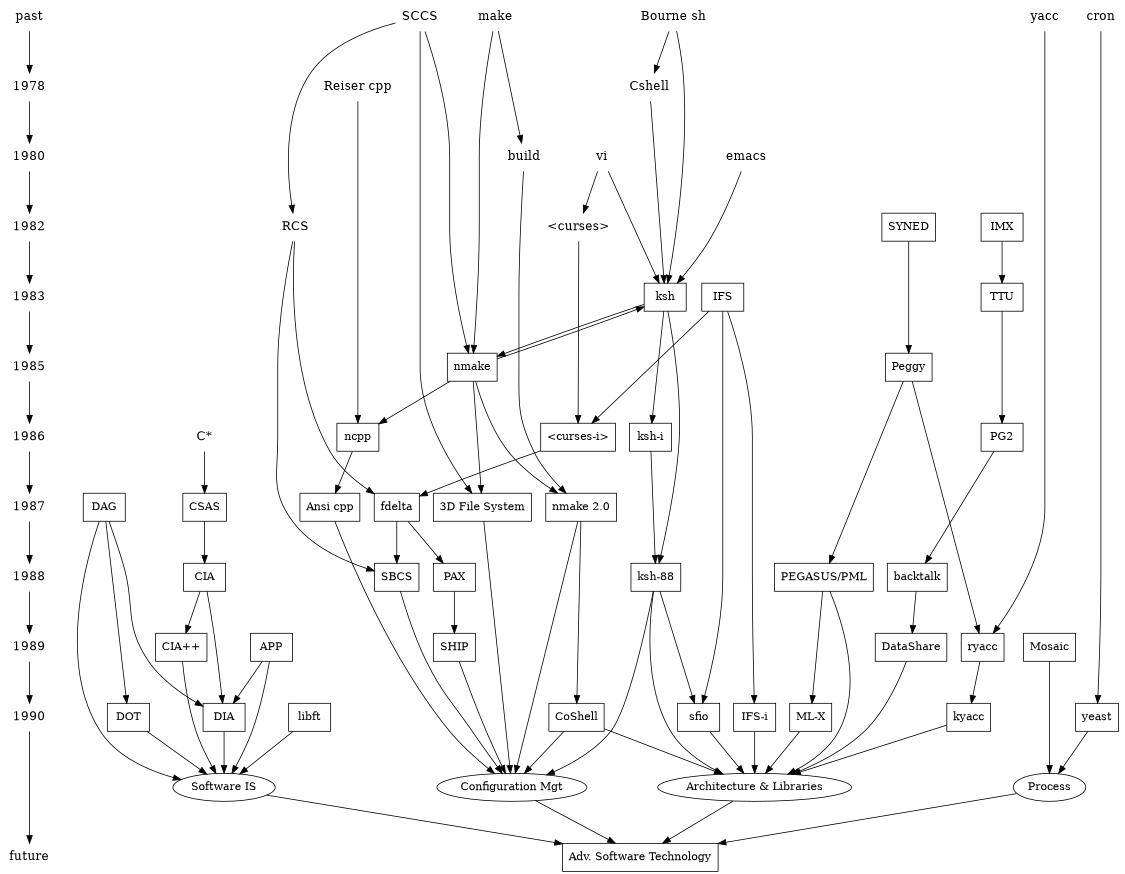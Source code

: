 digraph asde91 {
ranksep=.75;
size = "7.5,7.5";
	{
		node [shape=plaintext, fontsize=16];

		/* the time-line graph */
		past -> 1978 -> 1980 -> 1982 -> 1983 -> 1985 -> 1986 ->
				1987 -> 1988 -> 1989 -> 1990 -> "future";

		/* ancestor programs */

		"Bourne sh"; "make"; "SCCS"; "yacc"; "cron"; "Reiser cpp";
		"Cshell"; "emacs"; "build"; "vi"; "<curses>"; "RCS"; "C*";
	}

	{ rank = same;
		"Software IS"; "Configuration Mgt"; "Architecture & Libraries";
		"Process";
	};

	node [shape=box];

	{ rank = same; "past"; "SCCS"; "make"; "Bourne sh"; "yacc"; "cron"; }
	{ rank = same; 1978; "Reiser cpp"; "Cshell"; }
	{ rank = same; 1980; "build"; "emacs"; "vi"; }
	{ rank = same; 1982; "RCS"; "<curses>"; "IMX"; "SYNED"; }
	{ rank = same; 1983; "ksh"; "IFS"; "TTU"; }
	{ rank = same; 1985; "nmake"; "Peggy"; }
	{ rank = same; 1986; "C*"; "ncpp"; "ksh-i"; "<curses-i>"; "PG2"; }
	{ rank = same; 1987; "Ansi cpp"; "nmake 2.0"; "3D File System"; "fdelta";
		"DAG"; "CSAS";}
	{ rank = same; 1988; "CIA"; "SBCS"; "ksh-88"; "PEGASUS/PML"; "PAX";
		"backtalk"; }
	{ rank = same; 1989; "CIA++"; "APP"; "SHIP"; "DataShare"; "ryacc";
		"Mosaic"; }
	{ rank = same; 1990; "libft"; "CoShell"; "DIA"; "IFS-i"; "kyacc"; "sfio";
		"yeast"; "ML-X"; "DOT";  }
	{ rank = same; "future"; "Adv. Software Technology"; }

	"PEGASUS/PML" -> "ML-X";
	"SCCS" -> "nmake";
	"SCCS" -> "3D File System";
	"SCCS" -> "RCS";
	"make" -> "nmake";
	"make" -> "build";
	"Bourne sh" -> "Cshell";
	"Bourne sh" -> "ksh";
	"Reiser cpp" -> "ncpp";
	"Cshell" -> "ksh";
	"build" -> "nmake 2.0";
	"emacs" -> "ksh";
	"vi" -> "ksh";
	"vi" -> "<curses>";
	"IFS" -> "<curses-i>";
	"IFS" -> "IFS-i";
	"IFS" -> "sfio";
	"<curses>" -> "<curses-i>";
	"<curses-i>" -> "fdelta";
	"RCS" -> "SBCS";
	"RCS" -> "fdelta";
	"ksh" -> "nmake";
	"ksh" -> "ksh-i";
	"ksh" -> "ksh-88";
	"ksh-i" -> "ksh-88";
	"nmake" -> "ksh";
	"nmake" -> "ncpp";
	"nmake" -> "3D File System";
	"nmake" -> "nmake 2.0";
	"ncpp" -> "Ansi cpp";
	"C*" -> "CSAS";
	"fdelta" -> "SBCS";
	"CSAS" -> "CIA";
	"ksh-88" -> "sfio";
	"ksh-88" -> "Configuration Mgt";
	"ksh-88" -> "Architecture & Libraries";
	"IFS-i" -> "Architecture & Libraries";
	"SYNED" -> "Peggy";
	"Peggy" -> "PEGASUS/PML";
	"Peggy" -> "ryacc";
	"PEGASUS/PML" -> "Architecture & Libraries";
	"yacc" -> "ryacc";
	"ryacc" -> "kyacc";
	"kyacc" -> "Architecture & Libraries";
	"ML-X" -> "Architecture & Libraries";
	"APP" -> "Software IS";
	"SBCS" -> "Configuration Mgt";
	"DAG" -> "Software IS";
	"DAG" -> "DOT";
	"CIA++" -> "Software IS";
	"Ansi cpp" -> "Configuration Mgt";
	"nmake 2.0" -> "Configuration Mgt";
	"3D File System" -> "Configuration Mgt";
	"CIA" -> "CIA++";
	"IMX" -> "TTU";
	"TTU" -> "PG2";
	"PG2" -> "backtalk";
	"backtalk" -> "DataShare";
	"DataShare" -> "Architecture & Libraries";
	"nmake 2.0" -> "CoShell";
	"CIA" -> "DIA";
	"APP" -> "DIA";
	"DAG" -> "DIA";
	"fdelta" -> "PAX";
	"PAX" -> "SHIP";
	"SHIP" -> "Configuration Mgt";
	"DIA" -> "Software IS";
	"DOT" -> "Software IS";
	"libft" -> "Software IS";
	"sfio" -> "Architecture & Libraries";
	"CoShell" -> "Configuration Mgt";
	"CoShell" -> "Architecture & Libraries";
	"Mosaic" -> "Process";
	"cron" -> "yeast";
	"yeast" -> "Process";
	"Software IS" -> "Adv. Software Technology";
	"Configuration Mgt" -> "Adv. Software Technology";
	"Architecture & Libraries" -> "Adv. Software Technology";
	"Process" -> "Adv. Software Technology";
}
